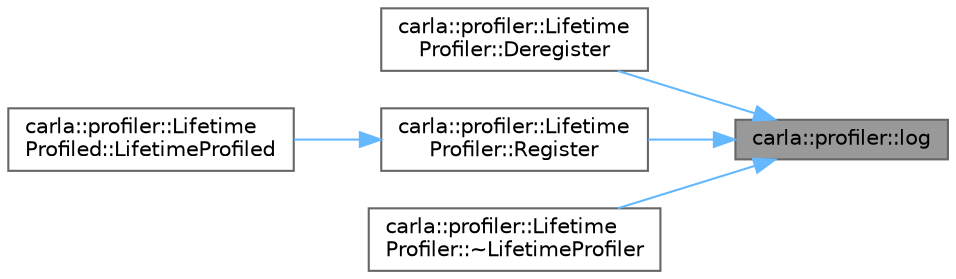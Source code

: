 digraph "carla::profiler::log"
{
 // INTERACTIVE_SVG=YES
 // LATEX_PDF_SIZE
  bgcolor="transparent";
  edge [fontname=Helvetica,fontsize=10,labelfontname=Helvetica,labelfontsize=10];
  node [fontname=Helvetica,fontsize=10,shape=box,height=0.2,width=0.4];
  rankdir="RL";
  Node1 [id="Node000001",label="carla::profiler::log",height=0.2,width=0.4,color="gray40", fillcolor="grey60", style="filled", fontcolor="black",tooltip=" "];
  Node1 -> Node2 [id="edge1_Node000001_Node000002",dir="back",color="steelblue1",style="solid",tooltip=" "];
  Node2 [id="Node000002",label="carla::profiler::Lifetime\lProfiler::Deregister",height=0.2,width=0.4,color="grey40", fillcolor="white", style="filled",URL="$d6/df2/classcarla_1_1profiler_1_1LifetimeProfiler.html#a3c318685258ed845016c8c28d81f1dba",tooltip=" "];
  Node1 -> Node3 [id="edge2_Node000001_Node000003",dir="back",color="steelblue1",style="solid",tooltip=" "];
  Node3 [id="Node000003",label="carla::profiler::Lifetime\lProfiler::Register",height=0.2,width=0.4,color="grey40", fillcolor="white", style="filled",URL="$d6/df2/classcarla_1_1profiler_1_1LifetimeProfiler.html#a638cbfe6cfcb2c79f66e171ca99e3eec",tooltip=" "];
  Node3 -> Node4 [id="edge3_Node000003_Node000004",dir="back",color="steelblue1",style="solid",tooltip=" "];
  Node4 [id="Node000004",label="carla::profiler::Lifetime\lProfiled::LifetimeProfiled",height=0.2,width=0.4,color="grey40", fillcolor="white", style="filled",URL="$df/d3e/classcarla_1_1profiler_1_1LifetimeProfiled.html#aa2703a2efb22bbb9d9cff979278bfb05",tooltip=" "];
  Node1 -> Node5 [id="edge4_Node000001_Node000005",dir="back",color="steelblue1",style="solid",tooltip=" "];
  Node5 [id="Node000005",label="carla::profiler::Lifetime\lProfiler::~LifetimeProfiler",height=0.2,width=0.4,color="grey40", fillcolor="white", style="filled",URL="$d6/df2/classcarla_1_1profiler_1_1LifetimeProfiler.html#a15975d28adb22d7a09fb7be243cefc4a",tooltip=" "];
}
